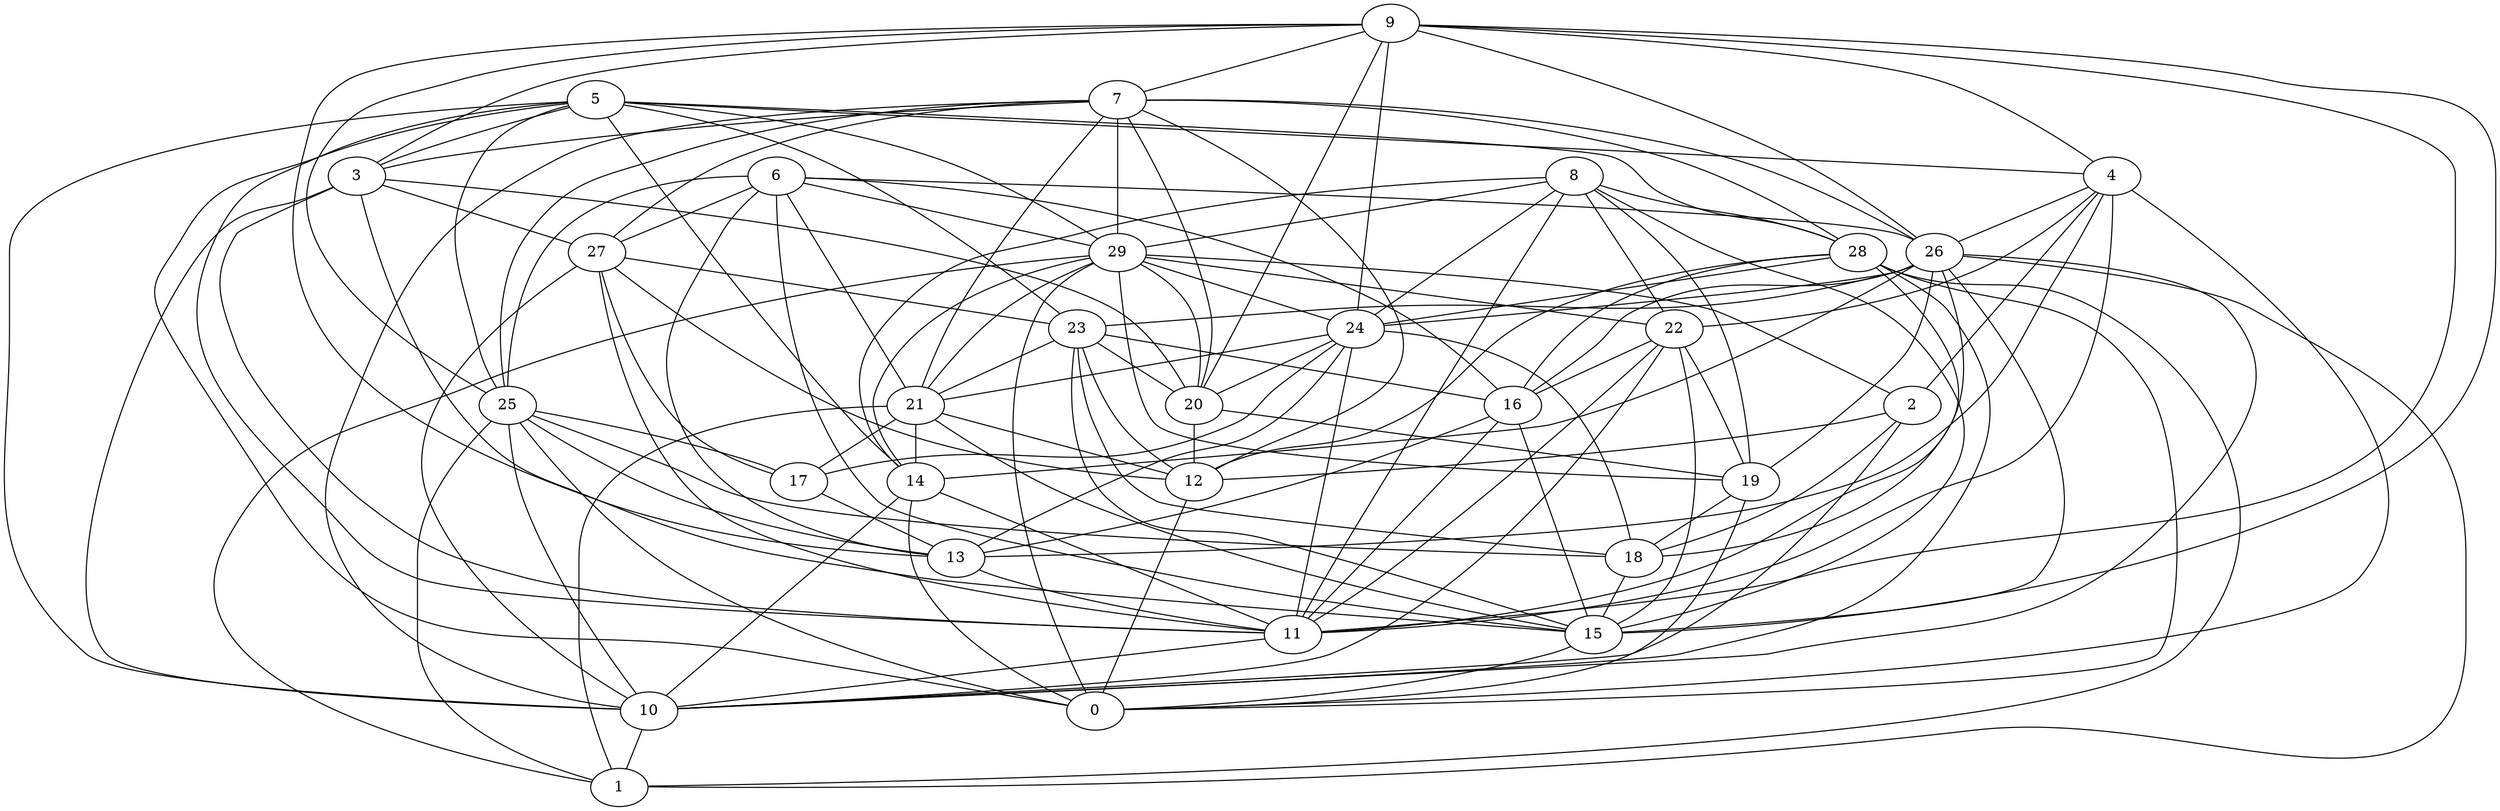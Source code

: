 digraph GG_graph {

subgraph G_graph {
edge [color = black]
"8" -> "19" [dir = none]
"8" -> "14" [dir = none]
"8" -> "11" [dir = none]
"22" -> "11" [dir = none]
"22" -> "15" [dir = none]
"22" -> "19" [dir = none]
"9" -> "24" [dir = none]
"9" -> "11" [dir = none]
"9" -> "26" [dir = none]
"9" -> "20" [dir = none]
"9" -> "15" [dir = none]
"9" -> "3" [dir = none]
"9" -> "25" [dir = none]
"9" -> "4" [dir = none]
"16" -> "11" [dir = none]
"16" -> "15" [dir = none]
"3" -> "15" [dir = none]
"3" -> "11" [dir = none]
"3" -> "27" [dir = none]
"3" -> "20" [dir = none]
"6" -> "13" [dir = none]
"6" -> "29" [dir = none]
"6" -> "26" [dir = none]
"6" -> "27" [dir = none]
"6" -> "21" [dir = none]
"26" -> "23" [dir = none]
"26" -> "14" [dir = none]
"26" -> "24" [dir = none]
"26" -> "10" [dir = none]
"26" -> "18" [dir = none]
"14" -> "11" [dir = none]
"28" -> "16" [dir = none]
"28" -> "12" [dir = none]
"28" -> "11" [dir = none]
"28" -> "24" [dir = none]
"28" -> "10" [dir = none]
"17" -> "13" [dir = none]
"15" -> "0" [dir = none]
"29" -> "1" [dir = none]
"29" -> "22" [dir = none]
"29" -> "0" [dir = none]
"29" -> "19" [dir = none]
"29" -> "21" [dir = none]
"29" -> "14" [dir = none]
"20" -> "19" [dir = none]
"20" -> "12" [dir = none]
"23" -> "21" [dir = none]
"23" -> "12" [dir = none]
"23" -> "20" [dir = none]
"23" -> "16" [dir = none]
"23" -> "18" [dir = none]
"21" -> "14" [dir = none]
"21" -> "15" [dir = none]
"21" -> "17" [dir = none]
"21" -> "1" [dir = none]
"18" -> "15" [dir = none]
"24" -> "21" [dir = none]
"24" -> "11" [dir = none]
"24" -> "17" [dir = none]
"24" -> "13" [dir = none]
"24" -> "20" [dir = none]
"4" -> "22" [dir = none]
"4" -> "13" [dir = none]
"4" -> "2" [dir = none]
"27" -> "10" [dir = none]
"27" -> "12" [dir = none]
"27" -> "11" [dir = none]
"27" -> "17" [dir = none]
"7" -> "26" [dir = none]
"7" -> "25" [dir = none]
"7" -> "28" [dir = none]
"7" -> "21" [dir = none]
"7" -> "10" [dir = none]
"7" -> "12" [dir = none]
"5" -> "0" [dir = none]
"5" -> "4" [dir = none]
"5" -> "25" [dir = none]
"5" -> "23" [dir = none]
"25" -> "18" [dir = none]
"25" -> "1" [dir = none]
"25" -> "17" [dir = none]
"25" -> "13" [dir = none]
"25" -> "10" [dir = none]
"2" -> "12" [dir = none]
"2" -> "10" [dir = none]
"2" -> "18" [dir = none]
"12" -> "0" [dir = none]
"9" -> "13" [dir = none]
"19" -> "0" [dir = none]
"5" -> "11" [dir = none]
"27" -> "23" [dir = none]
"22" -> "16" [dir = none]
"6" -> "16" [dir = none]
"25" -> "0" [dir = none]
"8" -> "28" [dir = none]
"6" -> "25" [dir = none]
"8" -> "22" [dir = none]
"8" -> "15" [dir = none]
"4" -> "11" [dir = none]
"19" -> "18" [dir = none]
"10" -> "1" [dir = none]
"29" -> "24" [dir = none]
"7" -> "27" [dir = none]
"21" -> "12" [dir = none]
"4" -> "26" [dir = none]
"6" -> "15" [dir = none]
"26" -> "15" [dir = none]
"7" -> "20" [dir = none]
"5" -> "29" [dir = none]
"5" -> "3" [dir = none]
"4" -> "0" [dir = none]
"29" -> "2" [dir = none]
"7" -> "29" [dir = none]
"5" -> "10" [dir = none]
"8" -> "24" [dir = none]
"13" -> "11" [dir = none]
"26" -> "19" [dir = none]
"28" -> "0" [dir = none]
"26" -> "16" [dir = none]
"23" -> "15" [dir = none]
"11" -> "10" [dir = none]
"29" -> "20" [dir = none]
"14" -> "0" [dir = none]
"5" -> "14" [dir = none]
"26" -> "1" [dir = none]
"7" -> "3" [dir = none]
"22" -> "10" [dir = none]
"24" -> "18" [dir = none]
"16" -> "13" [dir = none]
"28" -> "1" [dir = none]
"8" -> "29" [dir = none]
"14" -> "10" [dir = none]
"5" -> "28" [dir = none]
"3" -> "10" [dir = none]
"9" -> "7" [dir = none]
}

}
